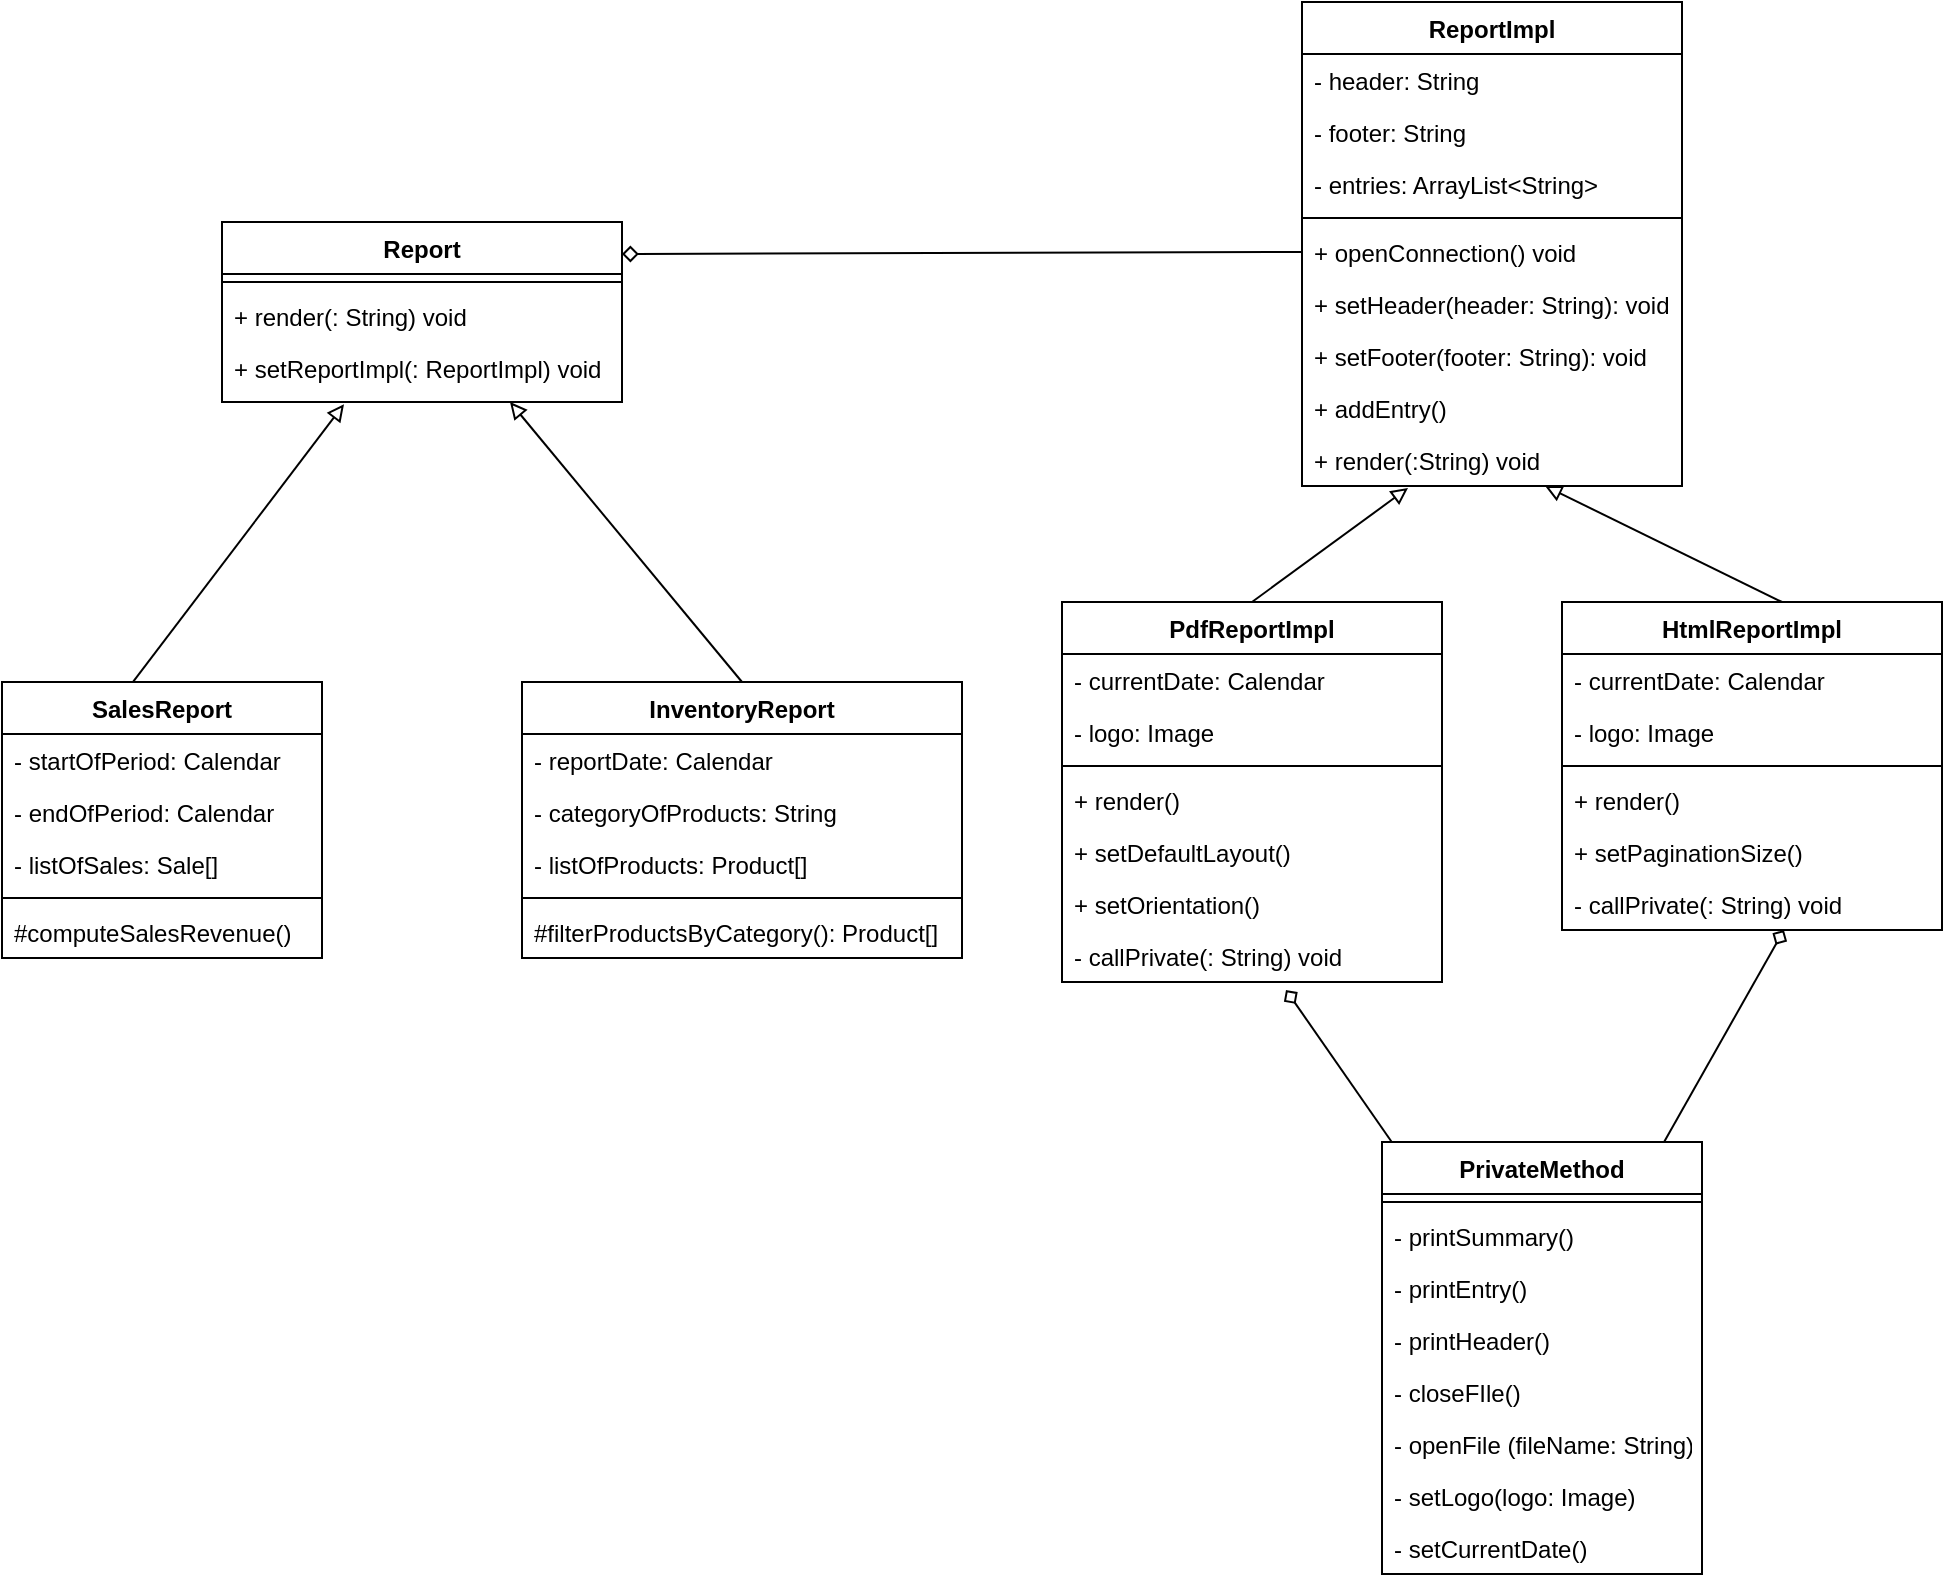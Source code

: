 <mxfile version="13.9.7" type="github">
  <diagram id="gvgA9DPZgKeETCDJ_HkA" name="Page-1">
    <mxGraphModel dx="1422" dy="1894" grid="1" gridSize="10" guides="1" tooltips="1" connect="1" arrows="1" fold="1" page="1" pageScale="1" pageWidth="850" pageHeight="1100" math="0" shadow="0">
      <root>
        <mxCell id="0" />
        <mxCell id="1" parent="0" />
        <mxCell id="iuwBl1l9ejgF4jkPxGfz-1" value="Report" style="swimlane;fontStyle=1;align=center;verticalAlign=top;childLayout=stackLayout;horizontal=1;startSize=26;horizontalStack=0;resizeParent=1;resizeParentMax=0;resizeLast=0;collapsible=1;marginBottom=0;" vertex="1" parent="1">
          <mxGeometry x="170" y="80" width="200" height="90" as="geometry" />
        </mxCell>
        <mxCell id="iuwBl1l9ejgF4jkPxGfz-3" value="" style="line;strokeWidth=1;fillColor=none;align=left;verticalAlign=middle;spacingTop=-1;spacingLeft=3;spacingRight=3;rotatable=0;labelPosition=right;points=[];portConstraint=eastwest;" vertex="1" parent="iuwBl1l9ejgF4jkPxGfz-1">
          <mxGeometry y="26" width="200" height="8" as="geometry" />
        </mxCell>
        <mxCell id="iuwBl1l9ejgF4jkPxGfz-7" value="+ render(: String) void" style="text;strokeColor=none;fillColor=none;align=left;verticalAlign=top;spacingLeft=4;spacingRight=4;overflow=hidden;rotatable=0;points=[[0,0.5],[1,0.5]];portConstraint=eastwest;" vertex="1" parent="iuwBl1l9ejgF4jkPxGfz-1">
          <mxGeometry y="34" width="200" height="26" as="geometry" />
        </mxCell>
        <mxCell id="iuwBl1l9ejgF4jkPxGfz-4" value="+ setReportImpl(: ReportImpl) void" style="text;strokeColor=none;fillColor=none;align=left;verticalAlign=top;spacingLeft=4;spacingRight=4;overflow=hidden;rotatable=0;points=[[0,0.5],[1,0.5]];portConstraint=eastwest;" vertex="1" parent="iuwBl1l9ejgF4jkPxGfz-1">
          <mxGeometry y="60" width="200" height="30" as="geometry" />
        </mxCell>
        <mxCell id="iuwBl1l9ejgF4jkPxGfz-45" style="rounded=0;orthogonalLoop=1;jettySize=auto;html=1;entryX=0.305;entryY=1.038;entryDx=0;entryDy=0;entryPerimeter=0;exitX=0.4;exitY=0.014;exitDx=0;exitDy=0;exitPerimeter=0;endArrow=block;endFill=0;" edge="1" parent="1" source="iuwBl1l9ejgF4jkPxGfz-11" target="iuwBl1l9ejgF4jkPxGfz-4">
          <mxGeometry relative="1" as="geometry" />
        </mxCell>
        <mxCell id="iuwBl1l9ejgF4jkPxGfz-11" value="SalesReport" style="swimlane;fontStyle=1;align=center;verticalAlign=top;childLayout=stackLayout;horizontal=1;startSize=26;horizontalStack=0;resizeParent=1;resizeParentMax=0;resizeLast=0;collapsible=1;marginBottom=0;" vertex="1" parent="1">
          <mxGeometry x="60" y="310" width="160" height="138" as="geometry" />
        </mxCell>
        <mxCell id="iuwBl1l9ejgF4jkPxGfz-6" value="- startOfPeriod: Calendar" style="text;strokeColor=none;fillColor=none;align=left;verticalAlign=top;spacingLeft=4;spacingRight=4;overflow=hidden;rotatable=0;points=[[0,0.5],[1,0.5]];portConstraint=eastwest;" vertex="1" parent="iuwBl1l9ejgF4jkPxGfz-11">
          <mxGeometry y="26" width="160" height="26" as="geometry" />
        </mxCell>
        <mxCell id="iuwBl1l9ejgF4jkPxGfz-12" value="- endOfPeriod: Calendar" style="text;strokeColor=none;fillColor=none;align=left;verticalAlign=top;spacingLeft=4;spacingRight=4;overflow=hidden;rotatable=0;points=[[0,0.5],[1,0.5]];portConstraint=eastwest;" vertex="1" parent="iuwBl1l9ejgF4jkPxGfz-11">
          <mxGeometry y="52" width="160" height="26" as="geometry" />
        </mxCell>
        <mxCell id="iuwBl1l9ejgF4jkPxGfz-21" value="- listOfSales: Sale[]" style="text;strokeColor=none;fillColor=none;align=left;verticalAlign=top;spacingLeft=4;spacingRight=4;overflow=hidden;rotatable=0;points=[[0,0.5],[1,0.5]];portConstraint=eastwest;" vertex="1" parent="iuwBl1l9ejgF4jkPxGfz-11">
          <mxGeometry y="78" width="160" height="26" as="geometry" />
        </mxCell>
        <mxCell id="iuwBl1l9ejgF4jkPxGfz-13" value="" style="line;strokeWidth=1;fillColor=none;align=left;verticalAlign=middle;spacingTop=-1;spacingLeft=3;spacingRight=3;rotatable=0;labelPosition=right;points=[];portConstraint=eastwest;" vertex="1" parent="iuwBl1l9ejgF4jkPxGfz-11">
          <mxGeometry y="104" width="160" height="8" as="geometry" />
        </mxCell>
        <mxCell id="iuwBl1l9ejgF4jkPxGfz-14" value="#computeSalesRevenue()" style="text;strokeColor=none;fillColor=none;align=left;verticalAlign=top;spacingLeft=4;spacingRight=4;overflow=hidden;rotatable=0;points=[[0,0.5],[1,0.5]];portConstraint=eastwest;" vertex="1" parent="iuwBl1l9ejgF4jkPxGfz-11">
          <mxGeometry y="112" width="160" height="26" as="geometry" />
        </mxCell>
        <mxCell id="iuwBl1l9ejgF4jkPxGfz-46" style="edgeStyle=none;rounded=0;orthogonalLoop=1;jettySize=auto;html=1;exitX=0.5;exitY=0;exitDx=0;exitDy=0;entryX=0.72;entryY=1;entryDx=0;entryDy=0;entryPerimeter=0;endArrow=block;endFill=0;" edge="1" parent="1" source="iuwBl1l9ejgF4jkPxGfz-22" target="iuwBl1l9ejgF4jkPxGfz-4">
          <mxGeometry relative="1" as="geometry" />
        </mxCell>
        <mxCell id="iuwBl1l9ejgF4jkPxGfz-22" value="InventoryReport" style="swimlane;fontStyle=1;align=center;verticalAlign=top;childLayout=stackLayout;horizontal=1;startSize=26;horizontalStack=0;resizeParent=1;resizeParentMax=0;resizeLast=0;collapsible=1;marginBottom=0;" vertex="1" parent="1">
          <mxGeometry x="320" y="310" width="220" height="138" as="geometry" />
        </mxCell>
        <mxCell id="iuwBl1l9ejgF4jkPxGfz-23" value="- reportDate: Calendar" style="text;strokeColor=none;fillColor=none;align=left;verticalAlign=top;spacingLeft=4;spacingRight=4;overflow=hidden;rotatable=0;points=[[0,0.5],[1,0.5]];portConstraint=eastwest;" vertex="1" parent="iuwBl1l9ejgF4jkPxGfz-22">
          <mxGeometry y="26" width="220" height="26" as="geometry" />
        </mxCell>
        <mxCell id="iuwBl1l9ejgF4jkPxGfz-24" value="- categoryOfProducts: String" style="text;strokeColor=none;fillColor=none;align=left;verticalAlign=top;spacingLeft=4;spacingRight=4;overflow=hidden;rotatable=0;points=[[0,0.5],[1,0.5]];portConstraint=eastwest;" vertex="1" parent="iuwBl1l9ejgF4jkPxGfz-22">
          <mxGeometry y="52" width="220" height="26" as="geometry" />
        </mxCell>
        <mxCell id="iuwBl1l9ejgF4jkPxGfz-25" value="- listOfProducts: Product[]" style="text;strokeColor=none;fillColor=none;align=left;verticalAlign=top;spacingLeft=4;spacingRight=4;overflow=hidden;rotatable=0;points=[[0,0.5],[1,0.5]];portConstraint=eastwest;" vertex="1" parent="iuwBl1l9ejgF4jkPxGfz-22">
          <mxGeometry y="78" width="220" height="26" as="geometry" />
        </mxCell>
        <mxCell id="iuwBl1l9ejgF4jkPxGfz-26" value="" style="line;strokeWidth=1;fillColor=none;align=left;verticalAlign=middle;spacingTop=-1;spacingLeft=3;spacingRight=3;rotatable=0;labelPosition=right;points=[];portConstraint=eastwest;" vertex="1" parent="iuwBl1l9ejgF4jkPxGfz-22">
          <mxGeometry y="104" width="220" height="8" as="geometry" />
        </mxCell>
        <mxCell id="iuwBl1l9ejgF4jkPxGfz-27" value="#filterProductsByCategory(): Product[]" style="text;strokeColor=none;fillColor=none;align=left;verticalAlign=top;spacingLeft=4;spacingRight=4;overflow=hidden;rotatable=0;points=[[0,0.5],[1,0.5]];portConstraint=eastwest;" vertex="1" parent="iuwBl1l9ejgF4jkPxGfz-22">
          <mxGeometry y="112" width="220" height="26" as="geometry" />
        </mxCell>
        <mxCell id="iuwBl1l9ejgF4jkPxGfz-28" value="ReportImpl" style="swimlane;fontStyle=1;align=center;verticalAlign=top;childLayout=stackLayout;horizontal=1;startSize=26;horizontalStack=0;resizeParent=1;resizeParentMax=0;resizeLast=0;collapsible=1;marginBottom=0;" vertex="1" parent="1">
          <mxGeometry x="710" y="-30" width="190" height="242" as="geometry" />
        </mxCell>
        <mxCell id="iuwBl1l9ejgF4jkPxGfz-83" value="- header: String" style="text;strokeColor=none;fillColor=none;align=left;verticalAlign=top;spacingLeft=4;spacingRight=4;overflow=hidden;rotatable=0;points=[[0,0.5],[1,0.5]];portConstraint=eastwest;" vertex="1" parent="iuwBl1l9ejgF4jkPxGfz-28">
          <mxGeometry y="26" width="190" height="26" as="geometry" />
        </mxCell>
        <mxCell id="iuwBl1l9ejgF4jkPxGfz-84" value="- footer: String" style="text;strokeColor=none;fillColor=none;align=left;verticalAlign=top;spacingLeft=4;spacingRight=4;overflow=hidden;rotatable=0;points=[[0,0.5],[1,0.5]];portConstraint=eastwest;" vertex="1" parent="iuwBl1l9ejgF4jkPxGfz-28">
          <mxGeometry y="52" width="190" height="26" as="geometry" />
        </mxCell>
        <mxCell id="iuwBl1l9ejgF4jkPxGfz-85" value="- entries: ArrayList&lt;String&gt;" style="text;strokeColor=none;fillColor=none;align=left;verticalAlign=top;spacingLeft=4;spacingRight=4;overflow=hidden;rotatable=0;points=[[0,0.5],[1,0.5]];portConstraint=eastwest;" vertex="1" parent="iuwBl1l9ejgF4jkPxGfz-28">
          <mxGeometry y="78" width="190" height="26" as="geometry" />
        </mxCell>
        <mxCell id="iuwBl1l9ejgF4jkPxGfz-30" value="" style="line;strokeWidth=1;fillColor=none;align=left;verticalAlign=middle;spacingTop=-1;spacingLeft=3;spacingRight=3;rotatable=0;labelPosition=right;points=[];portConstraint=eastwest;" vertex="1" parent="iuwBl1l9ejgF4jkPxGfz-28">
          <mxGeometry y="104" width="190" height="8" as="geometry" />
        </mxCell>
        <mxCell id="iuwBl1l9ejgF4jkPxGfz-44" value="+ openConnection() void" style="text;strokeColor=none;fillColor=none;align=left;verticalAlign=top;spacingLeft=4;spacingRight=4;overflow=hidden;rotatable=0;points=[[0,0.5],[1,0.5]];portConstraint=eastwest;" vertex="1" parent="iuwBl1l9ejgF4jkPxGfz-28">
          <mxGeometry y="112" width="190" height="26" as="geometry" />
        </mxCell>
        <mxCell id="iuwBl1l9ejgF4jkPxGfz-40" value="+ setHeader(header: String): void" style="text;strokeColor=none;fillColor=none;align=left;verticalAlign=top;spacingLeft=4;spacingRight=4;overflow=hidden;rotatable=0;points=[[0,0.5],[1,0.5]];portConstraint=eastwest;" vertex="1" parent="iuwBl1l9ejgF4jkPxGfz-28">
          <mxGeometry y="138" width="190" height="26" as="geometry" />
        </mxCell>
        <mxCell id="iuwBl1l9ejgF4jkPxGfz-41" value="+ setFooter(footer: String): void" style="text;strokeColor=none;fillColor=none;align=left;verticalAlign=top;spacingLeft=4;spacingRight=4;overflow=hidden;rotatable=0;points=[[0,0.5],[1,0.5]];portConstraint=eastwest;" vertex="1" parent="iuwBl1l9ejgF4jkPxGfz-28">
          <mxGeometry y="164" width="190" height="26" as="geometry" />
        </mxCell>
        <mxCell id="iuwBl1l9ejgF4jkPxGfz-42" value="+ addEntry()" style="text;strokeColor=none;fillColor=none;align=left;verticalAlign=top;spacingLeft=4;spacingRight=4;overflow=hidden;rotatable=0;points=[[0,0.5],[1,0.5]];portConstraint=eastwest;" vertex="1" parent="iuwBl1l9ejgF4jkPxGfz-28">
          <mxGeometry y="190" width="190" height="26" as="geometry" />
        </mxCell>
        <mxCell id="iuwBl1l9ejgF4jkPxGfz-43" value="+ render(:String) void" style="text;strokeColor=none;fillColor=none;align=left;verticalAlign=top;spacingLeft=4;spacingRight=4;overflow=hidden;rotatable=0;points=[[0,0.5],[1,0.5]];portConstraint=eastwest;" vertex="1" parent="iuwBl1l9ejgF4jkPxGfz-28">
          <mxGeometry y="216" width="190" height="26" as="geometry" />
        </mxCell>
        <mxCell id="iuwBl1l9ejgF4jkPxGfz-47" style="edgeStyle=none;rounded=0;orthogonalLoop=1;jettySize=auto;html=1;exitX=0.5;exitY=0;exitDx=0;exitDy=0;endArrow=block;endFill=0;entryX=0.279;entryY=1.038;entryDx=0;entryDy=0;entryPerimeter=0;" edge="1" parent="1" source="iuwBl1l9ejgF4jkPxGfz-32" target="iuwBl1l9ejgF4jkPxGfz-43">
          <mxGeometry relative="1" as="geometry">
            <mxPoint x="752" y="210" as="targetPoint" />
          </mxGeometry>
        </mxCell>
        <mxCell id="iuwBl1l9ejgF4jkPxGfz-32" value="PdfReportImpl" style="swimlane;fontStyle=1;align=center;verticalAlign=top;childLayout=stackLayout;horizontal=1;startSize=26;horizontalStack=0;resizeParent=1;resizeParentMax=0;resizeLast=0;collapsible=1;marginBottom=0;" vertex="1" parent="1">
          <mxGeometry x="590" y="270" width="190" height="190" as="geometry" />
        </mxCell>
        <mxCell id="iuwBl1l9ejgF4jkPxGfz-33" value="- currentDate: Calendar" style="text;strokeColor=none;fillColor=none;align=left;verticalAlign=top;spacingLeft=4;spacingRight=4;overflow=hidden;rotatable=0;points=[[0,0.5],[1,0.5]];portConstraint=eastwest;" vertex="1" parent="iuwBl1l9ejgF4jkPxGfz-32">
          <mxGeometry y="26" width="190" height="26" as="geometry" />
        </mxCell>
        <mxCell id="iuwBl1l9ejgF4jkPxGfz-49" value="- logo: Image" style="text;strokeColor=none;fillColor=none;align=left;verticalAlign=top;spacingLeft=4;spacingRight=4;overflow=hidden;rotatable=0;points=[[0,0.5],[1,0.5]];portConstraint=eastwest;" vertex="1" parent="iuwBl1l9ejgF4jkPxGfz-32">
          <mxGeometry y="52" width="190" height="26" as="geometry" />
        </mxCell>
        <mxCell id="iuwBl1l9ejgF4jkPxGfz-34" value="" style="line;strokeWidth=1;fillColor=none;align=left;verticalAlign=middle;spacingTop=-1;spacingLeft=3;spacingRight=3;rotatable=0;labelPosition=right;points=[];portConstraint=eastwest;" vertex="1" parent="iuwBl1l9ejgF4jkPxGfz-32">
          <mxGeometry y="78" width="190" height="8" as="geometry" />
        </mxCell>
        <mxCell id="iuwBl1l9ejgF4jkPxGfz-57" value="+ render()" style="text;strokeColor=none;fillColor=none;align=left;verticalAlign=top;spacingLeft=4;spacingRight=4;overflow=hidden;rotatable=0;points=[[0,0.5],[1,0.5]];portConstraint=eastwest;" vertex="1" parent="iuwBl1l9ejgF4jkPxGfz-32">
          <mxGeometry y="86" width="190" height="26" as="geometry" />
        </mxCell>
        <mxCell id="iuwBl1l9ejgF4jkPxGfz-50" value="+ setDefaultLayout()" style="text;strokeColor=none;fillColor=none;align=left;verticalAlign=top;spacingLeft=4;spacingRight=4;overflow=hidden;rotatable=0;points=[[0,0.5],[1,0.5]];portConstraint=eastwest;" vertex="1" parent="iuwBl1l9ejgF4jkPxGfz-32">
          <mxGeometry y="112" width="190" height="26" as="geometry" />
        </mxCell>
        <mxCell id="iuwBl1l9ejgF4jkPxGfz-63" value="+ setOrientation()" style="text;strokeColor=none;fillColor=none;align=left;verticalAlign=top;spacingLeft=4;spacingRight=4;overflow=hidden;rotatable=0;points=[[0,0.5],[1,0.5]];portConstraint=eastwest;" vertex="1" parent="iuwBl1l9ejgF4jkPxGfz-32">
          <mxGeometry y="138" width="190" height="26" as="geometry" />
        </mxCell>
        <mxCell id="iuwBl1l9ejgF4jkPxGfz-112" value="- callPrivate(: String) void" style="text;strokeColor=none;fillColor=none;align=left;verticalAlign=top;spacingLeft=4;spacingRight=4;overflow=hidden;rotatable=0;points=[[0,0.5],[1,0.5]];portConstraint=eastwest;" vertex="1" parent="iuwBl1l9ejgF4jkPxGfz-32">
          <mxGeometry y="164" width="190" height="26" as="geometry" />
        </mxCell>
        <mxCell id="iuwBl1l9ejgF4jkPxGfz-48" style="edgeStyle=none;rounded=0;orthogonalLoop=1;jettySize=auto;html=1;exitX=0.5;exitY=0;exitDx=0;exitDy=0;endArrow=block;endFill=0;" edge="1" parent="1" target="iuwBl1l9ejgF4jkPxGfz-43">
          <mxGeometry relative="1" as="geometry">
            <mxPoint x="950" y="270" as="sourcePoint" />
          </mxGeometry>
        </mxCell>
        <mxCell id="iuwBl1l9ejgF4jkPxGfz-67" value="HtmlReportImpl" style="swimlane;fontStyle=1;align=center;verticalAlign=top;childLayout=stackLayout;horizontal=1;startSize=26;horizontalStack=0;resizeParent=1;resizeParentMax=0;resizeLast=0;collapsible=1;marginBottom=0;" vertex="1" parent="1">
          <mxGeometry x="840" y="270" width="190" height="164" as="geometry" />
        </mxCell>
        <mxCell id="iuwBl1l9ejgF4jkPxGfz-68" value="- currentDate: Calendar" style="text;strokeColor=none;fillColor=none;align=left;verticalAlign=top;spacingLeft=4;spacingRight=4;overflow=hidden;rotatable=0;points=[[0,0.5],[1,0.5]];portConstraint=eastwest;" vertex="1" parent="iuwBl1l9ejgF4jkPxGfz-67">
          <mxGeometry y="26" width="190" height="26" as="geometry" />
        </mxCell>
        <mxCell id="iuwBl1l9ejgF4jkPxGfz-69" value="- logo: Image" style="text;strokeColor=none;fillColor=none;align=left;verticalAlign=top;spacingLeft=4;spacingRight=4;overflow=hidden;rotatable=0;points=[[0,0.5],[1,0.5]];portConstraint=eastwest;" vertex="1" parent="iuwBl1l9ejgF4jkPxGfz-67">
          <mxGeometry y="52" width="190" height="26" as="geometry" />
        </mxCell>
        <mxCell id="iuwBl1l9ejgF4jkPxGfz-70" value="" style="line;strokeWidth=1;fillColor=none;align=left;verticalAlign=middle;spacingTop=-1;spacingLeft=3;spacingRight=3;rotatable=0;labelPosition=right;points=[];portConstraint=eastwest;" vertex="1" parent="iuwBl1l9ejgF4jkPxGfz-67">
          <mxGeometry y="78" width="190" height="8" as="geometry" />
        </mxCell>
        <mxCell id="iuwBl1l9ejgF4jkPxGfz-71" value="+ render()" style="text;strokeColor=none;fillColor=none;align=left;verticalAlign=top;spacingLeft=4;spacingRight=4;overflow=hidden;rotatable=0;points=[[0,0.5],[1,0.5]];portConstraint=eastwest;" vertex="1" parent="iuwBl1l9ejgF4jkPxGfz-67">
          <mxGeometry y="86" width="190" height="26" as="geometry" />
        </mxCell>
        <mxCell id="iuwBl1l9ejgF4jkPxGfz-72" value="+ setPaginationSize()" style="text;strokeColor=none;fillColor=none;align=left;verticalAlign=top;spacingLeft=4;spacingRight=4;overflow=hidden;rotatable=0;points=[[0,0.5],[1,0.5]];portConstraint=eastwest;" vertex="1" parent="iuwBl1l9ejgF4jkPxGfz-67">
          <mxGeometry y="112" width="190" height="26" as="geometry" />
        </mxCell>
        <mxCell id="iuwBl1l9ejgF4jkPxGfz-113" value="- callPrivate(: String) void" style="text;strokeColor=none;fillColor=none;align=left;verticalAlign=top;spacingLeft=4;spacingRight=4;overflow=hidden;rotatable=0;points=[[0,0.5],[1,0.5]];portConstraint=eastwest;" vertex="1" parent="iuwBl1l9ejgF4jkPxGfz-67">
          <mxGeometry y="138" width="190" height="26" as="geometry" />
        </mxCell>
        <mxCell id="iuwBl1l9ejgF4jkPxGfz-81" style="edgeStyle=none;rounded=0;orthogonalLoop=1;jettySize=auto;html=1;exitX=0;exitY=0.5;exitDx=0;exitDy=0;entryX=1;entryY=0.154;entryDx=0;entryDy=0;entryPerimeter=0;endArrow=diamond;endFill=0;" edge="1" parent="1" source="iuwBl1l9ejgF4jkPxGfz-44">
          <mxGeometry relative="1" as="geometry">
            <mxPoint x="370" y="96.004" as="targetPoint" />
          </mxGeometry>
        </mxCell>
        <mxCell id="iuwBl1l9ejgF4jkPxGfz-110" style="edgeStyle=none;rounded=0;orthogonalLoop=1;jettySize=auto;html=1;endArrow=diamond;endFill=0;" edge="1" parent="1" source="iuwBl1l9ejgF4jkPxGfz-92">
          <mxGeometry relative="1" as="geometry">
            <mxPoint x="702" y="464" as="targetPoint" />
          </mxGeometry>
        </mxCell>
        <mxCell id="iuwBl1l9ejgF4jkPxGfz-111" style="edgeStyle=none;rounded=0;orthogonalLoop=1;jettySize=auto;html=1;entryX=0.584;entryY=1;entryDx=0;entryDy=0;entryPerimeter=0;endArrow=diamond;endFill=0;" edge="1" parent="1" source="iuwBl1l9ejgF4jkPxGfz-92" target="iuwBl1l9ejgF4jkPxGfz-113">
          <mxGeometry relative="1" as="geometry" />
        </mxCell>
        <mxCell id="iuwBl1l9ejgF4jkPxGfz-92" value="PrivateMethod" style="swimlane;fontStyle=1;align=center;verticalAlign=top;childLayout=stackLayout;horizontal=1;startSize=26;horizontalStack=0;resizeParent=1;resizeParentMax=0;resizeLast=0;collapsible=1;marginBottom=0;" vertex="1" parent="1">
          <mxGeometry x="750" y="540" width="160" height="216" as="geometry" />
        </mxCell>
        <mxCell id="iuwBl1l9ejgF4jkPxGfz-94" value="" style="line;strokeWidth=1;fillColor=none;align=left;verticalAlign=middle;spacingTop=-1;spacingLeft=3;spacingRight=3;rotatable=0;labelPosition=right;points=[];portConstraint=eastwest;" vertex="1" parent="iuwBl1l9ejgF4jkPxGfz-92">
          <mxGeometry y="26" width="160" height="8" as="geometry" />
        </mxCell>
        <mxCell id="iuwBl1l9ejgF4jkPxGfz-109" value="- printSummary()" style="text;strokeColor=none;fillColor=none;align=left;verticalAlign=top;spacingLeft=4;spacingRight=4;overflow=hidden;rotatable=0;points=[[0,0.5],[1,0.5]];portConstraint=eastwest;" vertex="1" parent="iuwBl1l9ejgF4jkPxGfz-92">
          <mxGeometry y="34" width="160" height="26" as="geometry" />
        </mxCell>
        <mxCell id="iuwBl1l9ejgF4jkPxGfz-108" value="- printEntry()" style="text;strokeColor=none;fillColor=none;align=left;verticalAlign=top;spacingLeft=4;spacingRight=4;overflow=hidden;rotatable=0;points=[[0,0.5],[1,0.5]];portConstraint=eastwest;" vertex="1" parent="iuwBl1l9ejgF4jkPxGfz-92">
          <mxGeometry y="60" width="160" height="26" as="geometry" />
        </mxCell>
        <mxCell id="iuwBl1l9ejgF4jkPxGfz-107" value="- printHeader()" style="text;strokeColor=none;fillColor=none;align=left;verticalAlign=top;spacingLeft=4;spacingRight=4;overflow=hidden;rotatable=0;points=[[0,0.5],[1,0.5]];portConstraint=eastwest;" vertex="1" parent="iuwBl1l9ejgF4jkPxGfz-92">
          <mxGeometry y="86" width="160" height="26" as="geometry" />
        </mxCell>
        <mxCell id="iuwBl1l9ejgF4jkPxGfz-106" value="- closeFIle()" style="text;strokeColor=none;fillColor=none;align=left;verticalAlign=top;spacingLeft=4;spacingRight=4;overflow=hidden;rotatable=0;points=[[0,0.5],[1,0.5]];portConstraint=eastwest;" vertex="1" parent="iuwBl1l9ejgF4jkPxGfz-92">
          <mxGeometry y="112" width="160" height="26" as="geometry" />
        </mxCell>
        <mxCell id="iuwBl1l9ejgF4jkPxGfz-105" value="- openFile (fileName: String); File" style="text;strokeColor=none;fillColor=none;align=left;verticalAlign=top;spacingLeft=4;spacingRight=4;overflow=hidden;rotatable=0;points=[[0,0.5],[1,0.5]];portConstraint=eastwest;" vertex="1" parent="iuwBl1l9ejgF4jkPxGfz-92">
          <mxGeometry y="138" width="160" height="26" as="geometry" />
        </mxCell>
        <mxCell id="iuwBl1l9ejgF4jkPxGfz-104" value="- setLogo(logo: Image)" style="text;strokeColor=none;fillColor=none;align=left;verticalAlign=top;spacingLeft=4;spacingRight=4;overflow=hidden;rotatable=0;points=[[0,0.5],[1,0.5]];portConstraint=eastwest;" vertex="1" parent="iuwBl1l9ejgF4jkPxGfz-92">
          <mxGeometry y="164" width="160" height="26" as="geometry" />
        </mxCell>
        <mxCell id="iuwBl1l9ejgF4jkPxGfz-103" value="- setCurrentDate()" style="text;strokeColor=none;fillColor=none;align=left;verticalAlign=top;spacingLeft=4;spacingRight=4;overflow=hidden;rotatable=0;points=[[0,0.5],[1,0.5]];portConstraint=eastwest;" vertex="1" parent="iuwBl1l9ejgF4jkPxGfz-92">
          <mxGeometry y="190" width="160" height="26" as="geometry" />
        </mxCell>
      </root>
    </mxGraphModel>
  </diagram>
</mxfile>
